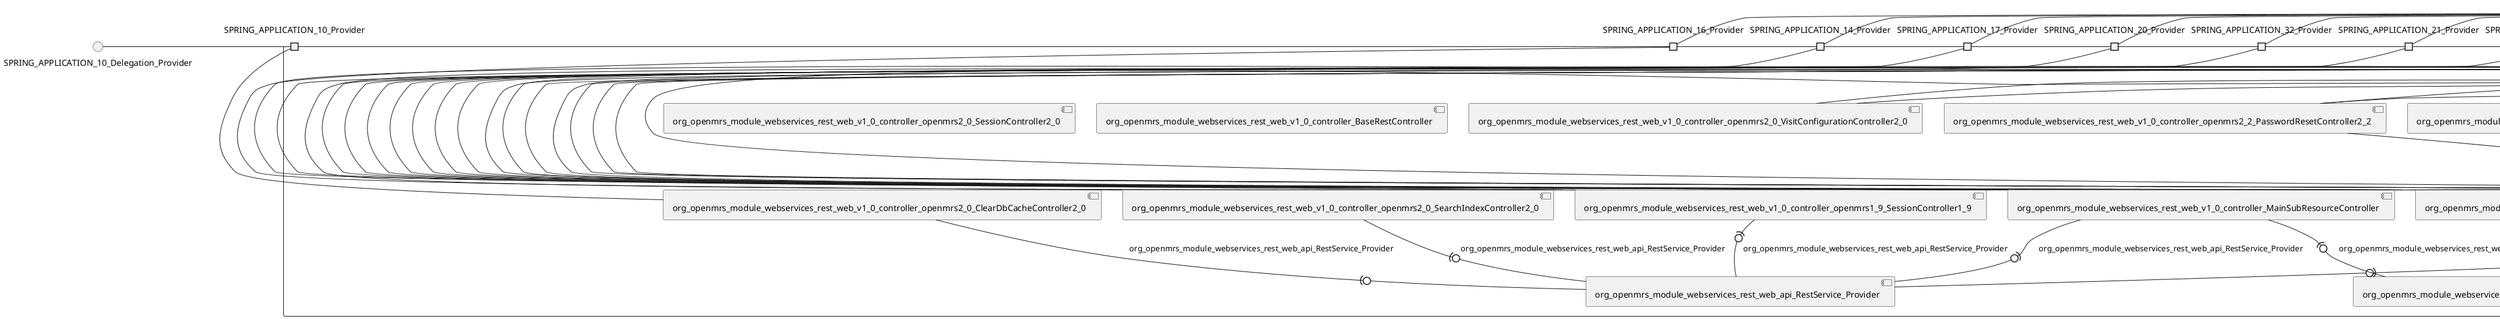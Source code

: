 @startuml
skinparam fixCircleLabelOverlapping true
skinparam componentStyle uml2
() SPRING_APPLICATION_10_Delegation_Provider
() SPRING_APPLICATION_11_Delegation_Provider
() SPRING_APPLICATION_12_Delegation_Provider
() SPRING_APPLICATION_13_Delegation_Provider
() SPRING_APPLICATION_14_Delegation_Provider
() SPRING_APPLICATION_15_Delegation_Provider
() SPRING_APPLICATION_16_Delegation_Provider
() SPRING_APPLICATION_17_Delegation_Provider
() SPRING_APPLICATION_18_Delegation_Provider
() SPRING_APPLICATION_19_Delegation_Provider
() SPRING_APPLICATION_20_Delegation_Provider
() SPRING_APPLICATION_21_Delegation_Provider
() SPRING_APPLICATION_22_Delegation_Provider
() SPRING_APPLICATION_23_Delegation_Provider
() SPRING_APPLICATION_24_Delegation_Provider
() SPRING_APPLICATION_25_Delegation_Provider
() SPRING_APPLICATION_26_Delegation_Provider
() SPRING_APPLICATION_27_Delegation_Provider
() SPRING_APPLICATION_28_Delegation_Provider
() SPRING_APPLICATION_29_Delegation_Provider
() SPRING_APPLICATION_2_Delegation_Provider
() SPRING_APPLICATION_30_Delegation_Provider
() SPRING_APPLICATION_31_Delegation_Provider
() SPRING_APPLICATION_32_Delegation_Provider
() SPRING_APPLICATION_33_Delegation_Provider
() SPRING_APPLICATION_34_Delegation_Provider
() SPRING_APPLICATION_35_Delegation_Provider
() SPRING_APPLICATION_36_Delegation_Provider
() SPRING_APPLICATION_37_Delegation_Provider
() SPRING_APPLICATION_38_Delegation_Provider
() SPRING_APPLICATION_3_Delegation_Provider
() SPRING_APPLICATION_4_Delegation_Provider
() SPRING_APPLICATION_5_Delegation_Provider
() SPRING_APPLICATION_6_Delegation_Provider
() SPRING_APPLICATION_7_Delegation_Provider
() SPRING_APPLICATION_8_Delegation_Provider
() SPRING_APPLICATION_9_Delegation_Provider
() SPRING_APPLICATION_Delegation_Provider
() SPRING_APPLICATION_module_webservices_rest_apiDocs_Delegation_Provider
() SPRING_APPLICATION_module_webservices_rest_settings_Delegation_Provider
() SPRING_APPLICATION_module_webservices_rest_swagger_json_Delegation_Provider
() SPRING_APPLICATION_rest_unknownResource_Delegation_Provider
() SPRING_APPLICATION_rest_v1_form_value_Delegation_Provider
() SPRING_APPLICATION_rest_v1_hl7_Delegation_Provider
() SPRING_APPLICATION_value_Delegation_Provider
rectangle System {
[org_openmrs_api_DatatypeService_Provider] [[openmrs-openmrs-core.repository#_iJdUOKL5Ee-I57Xjk8m88Q]]
[org_openmrs_api_FormService_Provider] [[openmrs-openmrs-core.repository#_iJdUOKL5Ee-I57Xjk8m88Q]]
[org_openmrs_api_ObsService_Provider] [[openmrs-openmrs-core.repository#_iJdUOKL5Ee-I57Xjk8m88Q]]
[org_openmrs_api_UserService_Provider] [[openmrs-openmrs-core.repository#_iJdUOKL5Ee-I57Xjk8m88Q]]
[org_openmrs_module_webservices_rest_web_api_RestService_Provider] [[openmrs-openmrs-core.repository#_iJdUOKL5Ee-I57Xjk8m88Q]]
[org_openmrs_module_webservices_rest_web_controller_SettingsFormController] [[openmrs-openmrs-core.repository#_iJdUOKL5Ee-I57Xjk8m88Q]]
[org_openmrs_module_webservices_rest_web_controller_SwaggerDocController] [[openmrs-openmrs-core.repository#_iJdUOKL5Ee-I57Xjk8m88Q]]
[org_openmrs_module_webservices_rest_web_controller_SwaggerSpecificationController] [[openmrs-openmrs-core.repository#_iJdUOKL5Ee-I57Xjk8m88Q]]
[org_openmrs_module_webservices_rest_web_v1_0_controller_BaseRestController] [[openmrs-openmrs-core.repository#_iJdUOKL5Ee-I57Xjk8m88Q]]
[org_openmrs_module_webservices_rest_web_v1_0_controller_BaseUriSetup] [[openmrs-openmrs-core.repository#_iJdUOKL5Ee-I57Xjk8m88Q]]
[org_openmrs_module_webservices_rest_web_v1_0_controller_MainResourceController] [[openmrs-openmrs-core.repository#_iJdUOKL5Ee-I57Xjk8m88Q]]
[org_openmrs_module_webservices_rest_web_v1_0_controller_MainSubResourceController] [[openmrs-openmrs-core.repository#_iJdUOKL5Ee-I57Xjk8m88Q]]
[org_openmrs_module_webservices_rest_web_v1_0_controller_UnknownResourceController] [[openmrs-openmrs-core.repository#_iJdUOKL5Ee-I57Xjk8m88Q]]
[org_openmrs_module_webservices_rest_web_v1_0_controller_openmrs1_8_ChangePasswordController1_8] [[openmrs-openmrs-core.repository#_iJdUOKL5Ee-I57Xjk8m88Q]]
[org_openmrs_module_webservices_rest_web_v1_0_controller_openmrs1_8_HL7MessageController1_8] [[openmrs-openmrs-core.repository#_iJdUOKL5Ee-I57Xjk8m88Q]]
[org_openmrs_module_webservices_rest_web_v1_0_controller_openmrs1_8_ObsComplexValueController1_8] [[openmrs-openmrs-core.repository#_iJdUOKL5Ee-I57Xjk8m88Q]]
[org_openmrs_module_webservices_rest_web_v1_0_controller_openmrs1_9_ClobDatatypeStorageController] [[openmrs-openmrs-core.repository#_iJdUOKL5Ee-I57Xjk8m88Q]]
[org_openmrs_module_webservices_rest_web_v1_0_controller_openmrs1_9_ConceptReferenceController1_9] [[openmrs-openmrs-core.repository#_iJdUOKL5Ee-I57Xjk8m88Q]]
[org_openmrs_module_webservices_rest_web_v1_0_controller_openmrs1_9_FormResourceController1_9] [[openmrs-openmrs-core.repository#_iJdUOKL5Ee-I57Xjk8m88Q]]
[org_openmrs_module_webservices_rest_web_v1_0_controller_openmrs1_9_SessionController1_9] [[openmrs-openmrs-core.repository#_iJdUOKL5Ee-I57Xjk8m88Q]]
[org_openmrs_module_webservices_rest_web_v1_0_controller_openmrs2_0_AddressTemplateController2_0] [[openmrs-openmrs-core.repository#_iJdUOKL5Ee-I57Xjk8m88Q]]
[org_openmrs_module_webservices_rest_web_v1_0_controller_openmrs2_0_ClearDbCacheController2_0] [[openmrs-openmrs-core.repository#_iJdUOKL5Ee-I57Xjk8m88Q]]
[org_openmrs_module_webservices_rest_web_v1_0_controller_openmrs2_0_ImplementationIdController2_0] [[openmrs-openmrs-core.repository#_iJdUOKL5Ee-I57Xjk8m88Q]]
[org_openmrs_module_webservices_rest_web_v1_0_controller_openmrs2_0_LocaleAndThemeConfigurationController2_0] [[openmrs-openmrs-core.repository#_iJdUOKL5Ee-I57Xjk8m88Q]]
[org_openmrs_module_webservices_rest_web_v1_0_controller_openmrs2_0_LoggedInUsersController2_0] [[openmrs-openmrs-core.repository#_iJdUOKL5Ee-I57Xjk8m88Q]]
[org_openmrs_module_webservices_rest_web_v1_0_controller_openmrs2_0_NameTemplateController2_0] [[openmrs-openmrs-core.repository#_iJdUOKL5Ee-I57Xjk8m88Q]]
[org_openmrs_module_webservices_rest_web_v1_0_controller_openmrs2_0_SearchIndexController2_0] [[openmrs-openmrs-core.repository#_iJdUOKL5Ee-I57Xjk8m88Q]]
[org_openmrs_module_webservices_rest_web_v1_0_controller_openmrs2_0_SessionController2_0] [[openmrs-openmrs-core.repository#_iJdUOKL5Ee-I57Xjk8m88Q]]
[org_openmrs_module_webservices_rest_web_v1_0_controller_openmrs2_0_VisitConfigurationController2_0] [[openmrs-openmrs-core.repository#_iJdUOKL5Ee-I57Xjk8m88Q]]
[org_openmrs_module_webservices_rest_web_v1_0_controller_openmrs2_2_PasswordResetController2_2] [[openmrs-openmrs-core.repository#_iJdUOKL5Ee-I57Xjk8m88Q]]
port SPRING_APPLICATION_10_Provider
SPRING_APPLICATION_10_Delegation_Provider - SPRING_APPLICATION_10_Provider
SPRING_APPLICATION_10_Provider - [org_openmrs_module_webservices_rest_web_v1_0_controller_openmrs2_0_ClearDbCacheController2_0]
port SPRING_APPLICATION_11_Provider
SPRING_APPLICATION_11_Delegation_Provider - SPRING_APPLICATION_11_Provider
SPRING_APPLICATION_11_Provider - [org_openmrs_module_webservices_rest_web_v1_0_controller_MainSubResourceController]
port SPRING_APPLICATION_12_Provider
SPRING_APPLICATION_12_Delegation_Provider - SPRING_APPLICATION_12_Provider
SPRING_APPLICATION_12_Provider - [org_openmrs_module_webservices_rest_web_v1_0_controller_openmrs2_2_PasswordResetController2_2]
port SPRING_APPLICATION_13_Provider
SPRING_APPLICATION_13_Delegation_Provider - SPRING_APPLICATION_13_Provider
SPRING_APPLICATION_13_Provider - [org_openmrs_module_webservices_rest_web_v1_0_controller_MainSubResourceController]
port SPRING_APPLICATION_14_Provider
SPRING_APPLICATION_14_Delegation_Provider - SPRING_APPLICATION_14_Provider
SPRING_APPLICATION_14_Provider - [org_openmrs_module_webservices_rest_web_v1_0_controller_openmrs1_9_SessionController1_9]
port SPRING_APPLICATION_15_Provider
SPRING_APPLICATION_15_Delegation_Provider - SPRING_APPLICATION_15_Provider
SPRING_APPLICATION_15_Provider - [org_openmrs_module_webservices_rest_web_v1_0_controller_openmrs2_0_VisitConfigurationController2_0]
port SPRING_APPLICATION_16_Provider
SPRING_APPLICATION_16_Delegation_Provider - SPRING_APPLICATION_16_Provider
SPRING_APPLICATION_16_Provider - [org_openmrs_module_webservices_rest_web_v1_0_controller_openmrs2_0_SearchIndexController2_0]
port SPRING_APPLICATION_17_Provider
SPRING_APPLICATION_17_Delegation_Provider - SPRING_APPLICATION_17_Provider
SPRING_APPLICATION_17_Provider - [org_openmrs_module_webservices_rest_web_v1_0_controller_openmrs1_9_SessionController1_9]
port SPRING_APPLICATION_18_Provider
SPRING_APPLICATION_18_Delegation_Provider - SPRING_APPLICATION_18_Provider
SPRING_APPLICATION_18_Provider - [org_openmrs_module_webservices_rest_web_v1_0_controller_openmrs2_0_VisitConfigurationController2_0]
port SPRING_APPLICATION_19_Provider
SPRING_APPLICATION_19_Delegation_Provider - SPRING_APPLICATION_19_Provider
SPRING_APPLICATION_19_Provider - [org_openmrs_module_webservices_rest_web_v1_0_controller_openmrs1_8_ChangePasswordController1_8]
port SPRING_APPLICATION_20_Provider
SPRING_APPLICATION_20_Delegation_Provider - SPRING_APPLICATION_20_Provider
SPRING_APPLICATION_20_Provider - [org_openmrs_module_webservices_rest_web_v1_0_controller_openmrs1_9_SessionController1_9]
port SPRING_APPLICATION_21_Provider
SPRING_APPLICATION_21_Delegation_Provider - SPRING_APPLICATION_21_Provider
SPRING_APPLICATION_21_Provider - [org_openmrs_module_webservices_rest_web_v1_0_controller_MainSubResourceController]
port SPRING_APPLICATION_22_Provider
SPRING_APPLICATION_22_Delegation_Provider - SPRING_APPLICATION_22_Provider
SPRING_APPLICATION_22_Provider - [org_openmrs_module_webservices_rest_web_v1_0_controller_MainResourceController]
port SPRING_APPLICATION_23_Provider
SPRING_APPLICATION_23_Delegation_Provider - SPRING_APPLICATION_23_Provider
SPRING_APPLICATION_23_Provider - [org_openmrs_module_webservices_rest_web_v1_0_controller_openmrs1_9_ClobDatatypeStorageController]
port SPRING_APPLICATION_24_Provider
SPRING_APPLICATION_24_Delegation_Provider - SPRING_APPLICATION_24_Provider
SPRING_APPLICATION_24_Provider - [org_openmrs_module_webservices_rest_web_v1_0_controller_openmrs2_0_NameTemplateController2_0]
port SPRING_APPLICATION_25_Provider
SPRING_APPLICATION_25_Delegation_Provider - SPRING_APPLICATION_25_Provider
SPRING_APPLICATION_25_Provider - [org_openmrs_module_webservices_rest_web_v1_0_controller_MainResourceController]
port SPRING_APPLICATION_26_Provider
SPRING_APPLICATION_26_Delegation_Provider - SPRING_APPLICATION_26_Provider
SPRING_APPLICATION_26_Provider - [org_openmrs_module_webservices_rest_web_v1_0_controller_MainSubResourceController]
port SPRING_APPLICATION_27_Provider
SPRING_APPLICATION_27_Delegation_Provider - SPRING_APPLICATION_27_Provider
SPRING_APPLICATION_27_Provider - [org_openmrs_module_webservices_rest_web_v1_0_controller_openmrs1_9_ClobDatatypeStorageController]
port SPRING_APPLICATION_28_Provider
SPRING_APPLICATION_28_Delegation_Provider - SPRING_APPLICATION_28_Provider
SPRING_APPLICATION_28_Provider - [org_openmrs_module_webservices_rest_web_v1_0_controller_openmrs2_0_LoggedInUsersController2_0]
port SPRING_APPLICATION_29_Provider
SPRING_APPLICATION_29_Delegation_Provider - SPRING_APPLICATION_29_Provider
SPRING_APPLICATION_29_Provider - [org_openmrs_module_webservices_rest_web_v1_0_controller_openmrs2_0_AddressTemplateController2_0]
port SPRING_APPLICATION_2_Provider
SPRING_APPLICATION_2_Delegation_Provider - SPRING_APPLICATION_2_Provider
SPRING_APPLICATION_2_Provider - [org_openmrs_module_webservices_rest_web_v1_0_controller_openmrs1_9_ClobDatatypeStorageController]
port SPRING_APPLICATION_30_Provider
SPRING_APPLICATION_30_Delegation_Provider - SPRING_APPLICATION_30_Provider
SPRING_APPLICATION_30_Provider - [org_openmrs_module_webservices_rest_web_v1_0_controller_openmrs2_2_PasswordResetController2_2]
port SPRING_APPLICATION_31_Provider
SPRING_APPLICATION_31_Delegation_Provider - SPRING_APPLICATION_31_Provider
SPRING_APPLICATION_31_Provider - [org_openmrs_module_webservices_rest_web_v1_0_controller_openmrs2_0_ImplementationIdController2_0]
port SPRING_APPLICATION_32_Provider
SPRING_APPLICATION_32_Delegation_Provider - SPRING_APPLICATION_32_Provider
SPRING_APPLICATION_32_Provider - [org_openmrs_module_webservices_rest_web_v1_0_controller_MainSubResourceController]
port SPRING_APPLICATION_33_Provider
SPRING_APPLICATION_33_Delegation_Provider - SPRING_APPLICATION_33_Provider
SPRING_APPLICATION_33_Provider - [org_openmrs_module_webservices_rest_web_v1_0_controller_openmrs2_0_LocaleAndThemeConfigurationController2_0]
port SPRING_APPLICATION_34_Provider
SPRING_APPLICATION_34_Delegation_Provider - SPRING_APPLICATION_34_Provider
SPRING_APPLICATION_34_Provider - [org_openmrs_module_webservices_rest_web_v1_0_controller_MainResourceController]
port SPRING_APPLICATION_35_Provider
SPRING_APPLICATION_35_Delegation_Provider - SPRING_APPLICATION_35_Provider
SPRING_APPLICATION_35_Provider - [org_openmrs_module_webservices_rest_web_v1_0_controller_MainSubResourceController]
port SPRING_APPLICATION_36_Provider
SPRING_APPLICATION_36_Delegation_Provider - SPRING_APPLICATION_36_Provider
SPRING_APPLICATION_36_Provider - [org_openmrs_module_webservices_rest_web_v1_0_controller_MainSubResourceController]
port SPRING_APPLICATION_37_Provider
SPRING_APPLICATION_37_Delegation_Provider - SPRING_APPLICATION_37_Provider
SPRING_APPLICATION_37_Provider - [org_openmrs_module_webservices_rest_web_v1_0_controller_MainResourceController]
port SPRING_APPLICATION_38_Provider
SPRING_APPLICATION_38_Delegation_Provider - SPRING_APPLICATION_38_Provider
SPRING_APPLICATION_38_Provider - [org_openmrs_module_webservices_rest_web_v1_0_controller_openmrs1_9_ConceptReferenceController1_9]
port SPRING_APPLICATION_3_Provider
SPRING_APPLICATION_3_Delegation_Provider - SPRING_APPLICATION_3_Provider
SPRING_APPLICATION_3_Provider - [org_openmrs_module_webservices_rest_web_v1_0_controller_MainSubResourceController]
port SPRING_APPLICATION_4_Provider
SPRING_APPLICATION_4_Delegation_Provider - SPRING_APPLICATION_4_Provider
SPRING_APPLICATION_4_Provider - [org_openmrs_module_webservices_rest_web_v1_0_controller_openmrs1_8_ChangePasswordController1_8]
port SPRING_APPLICATION_5_Provider
SPRING_APPLICATION_5_Delegation_Provider - SPRING_APPLICATION_5_Provider
SPRING_APPLICATION_5_Provider - [org_openmrs_module_webservices_rest_web_v1_0_controller_openmrs2_0_ImplementationIdController2_0]
port SPRING_APPLICATION_6_Provider
SPRING_APPLICATION_6_Delegation_Provider - SPRING_APPLICATION_6_Provider
SPRING_APPLICATION_6_Provider - [org_openmrs_module_webservices_rest_web_v1_0_controller_MainSubResourceController]
port SPRING_APPLICATION_7_Provider
SPRING_APPLICATION_7_Delegation_Provider - SPRING_APPLICATION_7_Provider
SPRING_APPLICATION_7_Provider - [org_openmrs_module_webservices_rest_web_v1_0_controller_openmrs2_0_LocaleAndThemeConfigurationController2_0]
port SPRING_APPLICATION_8_Provider
SPRING_APPLICATION_8_Delegation_Provider - SPRING_APPLICATION_8_Provider
SPRING_APPLICATION_8_Provider - [org_openmrs_module_webservices_rest_web_v1_0_controller_MainResourceController]
port SPRING_APPLICATION_9_Provider
SPRING_APPLICATION_9_Delegation_Provider - SPRING_APPLICATION_9_Provider
SPRING_APPLICATION_9_Provider - [org_openmrs_module_webservices_rest_web_v1_0_controller_MainResourceController]
port SPRING_APPLICATION_Provider
SPRING_APPLICATION_Delegation_Provider - SPRING_APPLICATION_Provider
SPRING_APPLICATION_Provider - [org_openmrs_module_webservices_rest_web_v1_0_controller_MainResourceController]
port SPRING_APPLICATION_module_webservices_rest_apiDocs_Provider
SPRING_APPLICATION_module_webservices_rest_apiDocs_Delegation_Provider - SPRING_APPLICATION_module_webservices_rest_apiDocs_Provider
SPRING_APPLICATION_module_webservices_rest_apiDocs_Provider - [org_openmrs_module_webservices_rest_web_controller_SwaggerDocController]
port SPRING_APPLICATION_module_webservices_rest_settings_Provider
SPRING_APPLICATION_module_webservices_rest_settings_Delegation_Provider - SPRING_APPLICATION_module_webservices_rest_settings_Provider
SPRING_APPLICATION_module_webservices_rest_settings_Provider - [org_openmrs_module_webservices_rest_web_controller_SettingsFormController]
port SPRING_APPLICATION_module_webservices_rest_swagger_json_Provider
SPRING_APPLICATION_module_webservices_rest_swagger_json_Delegation_Provider - SPRING_APPLICATION_module_webservices_rest_swagger_json_Provider
SPRING_APPLICATION_module_webservices_rest_swagger_json_Provider - [org_openmrs_module_webservices_rest_web_controller_SwaggerSpecificationController]
port SPRING_APPLICATION_rest_unknownResource_Provider
SPRING_APPLICATION_rest_unknownResource_Delegation_Provider - SPRING_APPLICATION_rest_unknownResource_Provider
SPRING_APPLICATION_rest_unknownResource_Provider - [org_openmrs_module_webservices_rest_web_v1_0_controller_UnknownResourceController]
port SPRING_APPLICATION_rest_v1_form_value_Provider
SPRING_APPLICATION_rest_v1_form_value_Delegation_Provider - SPRING_APPLICATION_rest_v1_form_value_Provider
SPRING_APPLICATION_rest_v1_form_value_Provider - [org_openmrs_module_webservices_rest_web_v1_0_controller_openmrs1_9_FormResourceController1_9]
port SPRING_APPLICATION_rest_v1_hl7_Provider
SPRING_APPLICATION_rest_v1_hl7_Delegation_Provider - SPRING_APPLICATION_rest_v1_hl7_Provider
SPRING_APPLICATION_rest_v1_hl7_Provider - [org_openmrs_module_webservices_rest_web_v1_0_controller_openmrs1_8_HL7MessageController1_8]
port SPRING_APPLICATION_value_Provider
SPRING_APPLICATION_value_Delegation_Provider - SPRING_APPLICATION_value_Provider
SPRING_APPLICATION_value_Provider - [org_openmrs_module_webservices_rest_web_v1_0_controller_openmrs1_8_ObsComplexValueController1_8]
[org_openmrs_module_webservices_rest_web_v1_0_controller_openmrs1_9_ClobDatatypeStorageController] -(0- [org_openmrs_api_DatatypeService_Provider] : org_openmrs_api_DatatypeService_Provider
[org_openmrs_module_webservices_rest_web_v1_0_controller_openmrs1_9_FormResourceController1_9] -(0- [org_openmrs_api_FormService_Provider] : org_openmrs_api_FormService_Provider
[org_openmrs_module_webservices_rest_web_v1_0_controller_openmrs1_8_ObsComplexValueController1_8] -(0- [org_openmrs_api_ObsService_Provider] : org_openmrs_api_ObsService_Provider
[org_openmrs_module_webservices_rest_web_v1_0_controller_openmrs2_2_PasswordResetController2_2] -(0- [org_openmrs_api_UserService_Provider] : org_openmrs_api_UserService_Provider
[org_openmrs_module_webservices_rest_web_v1_0_controller_openmrs1_8_ChangePasswordController1_8] -(0- [org_openmrs_api_UserService_Provider] : org_openmrs_api_UserService_Provider
[org_openmrs_module_webservices_rest_web_v1_0_controller_openmrs2_0_ClearDbCacheController2_0] -(0- [org_openmrs_module_webservices_rest_web_api_RestService_Provider] : org_openmrs_module_webservices_rest_web_api_RestService_Provider
[org_openmrs_module_webservices_rest_web_v1_0_controller_openmrs1_9_SessionController1_9] -(0- [org_openmrs_module_webservices_rest_web_api_RestService_Provider] : org_openmrs_module_webservices_rest_web_api_RestService_Provider
[org_openmrs_module_webservices_rest_web_v1_0_controller_openmrs2_0_SearchIndexController2_0] -(0- [org_openmrs_module_webservices_rest_web_api_RestService_Provider] : org_openmrs_module_webservices_rest_web_api_RestService_Provider
[org_openmrs_module_webservices_rest_web_v1_0_controller_MainSubResourceController] -(0- [org_openmrs_module_webservices_rest_web_api_RestService_Provider] : org_openmrs_module_webservices_rest_web_api_RestService_Provider
[org_openmrs_module_webservices_rest_web_v1_0_controller_MainResourceController] -(0- [org_openmrs_module_webservices_rest_web_api_RestService_Provider] : org_openmrs_module_webservices_rest_web_api_RestService_Provider
[org_openmrs_module_webservices_rest_web_v1_0_controller_MainSubResourceController] -(0- [org_openmrs_module_webservices_rest_web_v1_0_controller_BaseUriSetup] : org_openmrs_module_webservices_rest_web_v1_0_controller_BaseUriSetup_Provider
[org_openmrs_module_webservices_rest_web_v1_0_controller_MainResourceController] -(0- [org_openmrs_module_webservices_rest_web_v1_0_controller_BaseUriSetup] : org_openmrs_module_webservices_rest_web_v1_0_controller_BaseUriSetup_Provider
[org_openmrs_module_webservices_rest_web_v1_0_controller_openmrs1_8_HL7MessageController1_8] -(0- [org_openmrs_module_webservices_rest_web_v1_0_controller_MainResourceController] : org_openmrs_module_webservices_rest_web_v1_0_controller_MainResourceController_Provider
[org_openmrs_module_webservices_rest_web_v1_0_controller_openmrs1_9_FormResourceController1_9] -(0- [org_openmrs_module_webservices_rest_web_v1_0_controller_openmrs1_9_ClobDatatypeStorageController] : org_openmrs_module_webservices_rest_web_v1_0_controller_openmrs1_9_ClobDatatypeStorageController_Provider
}

@enduml
